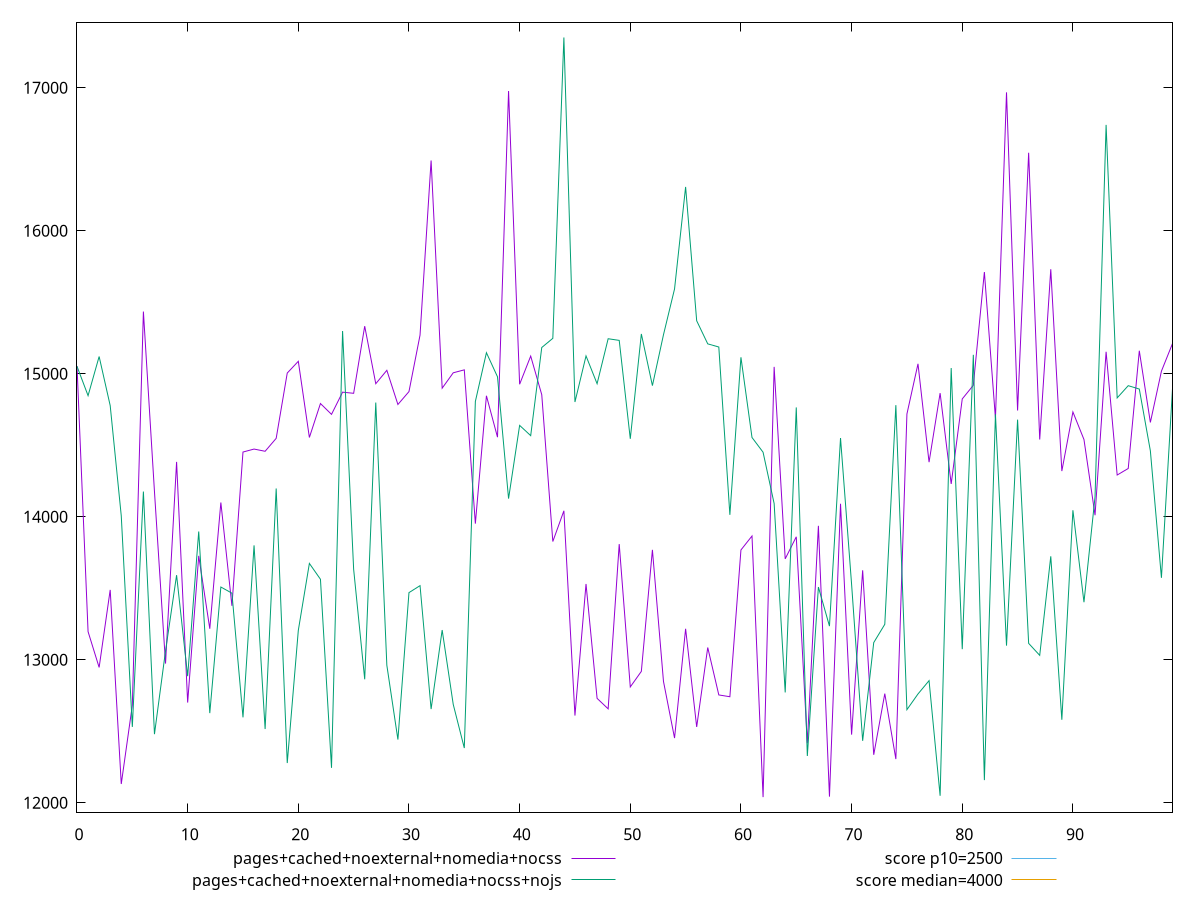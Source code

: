 reset

$pagesCachedNoexternalNomediaNocss <<EOF
0 15053.742499999998
1 13195.956
2 12945.763000000003
3 13487.918999999998
4 12130.526
5 12681.467999999997
6 15434.142499999996
7 14175.483499999998
8 12972.696499999998
9 14382.992999999999
10 12699.889500000001
11 13725.7565
12 13216.069
13 14098.881
14 13376.4565
15 14451.884000000004
16 14472.751999999999
17 14457.193499999998
18 14547.709000000003
19 15004.296000000004
20 15086.464999999997
21 14553.854
22 14791.129
23 14715.445000000002
24 14870.660500000002
25 14862.614
26 15332.001999999997
27 14929.751
28 15023.400999999998
29 14784.486999999997
30 14874.626000000002
31 15269.559000000001
32 16490.592
33 14898.509000000002
34 15006.1045
35 15026.658500000005
36 13951.262499999997
37 14845.382500000002
38 14555.811000000002
39 16976.718999999997
40 14925.875000000002
41 15122.931999999997
42 14852.8875
43 13826.125000000004
44 14041.027999999998
45 12609.082999999999
46 13529.039
47 12729.286499999998
48 12656.016499999998
49 13808.258000000002
50 12809.201999999997
51 12918.166999999998
52 13767.697499999998
53 12847.8535
54 12451.666000000001
55 13216.0285
56 12529.605
57 13084.816000000003
58 12753.285
59 12740.733
60 13767.047999999999
61 13864.755500000001
62 12038.505500000001
63 15047.608
64 13704.901500000004
65 13859.132
66 12415.879
67 13935.873
68 12042.198
69 14090.172
70 12475.770999999999
71 13624.8965
72 12334.781000000003
73 12762.338
74 12304.824999999999
75 14717.923000000003
76 15068.787500000002
77 14381.074000000002
78 14864.039499999999
79 14228.852999999996
80 14823.346000000001
81 14918.589500000002
82 15710.640000000003
83 14687.273000000001
84 16967.254
85 14742.164999999999
86 16544.929
87 14539.605
88 15730.177
89 14318.826499999996
90 14732.158
91 14539.489500000001
92 14010.157
93 15152.914999999999
94 14291.241
95 14337.035
96 15160.235499999999
97 14659.0615
98 15017.468999999997
99 15210.571499999998
EOF

$pagesCachedNoexternalNomediaNocssNojs <<EOF
0 15051.321000000002
1 14846.119
2 15119.891500000002
3 14776.569
4 14005.6785
5 12529.817
6 14175.744000000002
7 12478.928500000002
8 13060.902999999998
9 13590.883000000003
10 12884.439999999999
11 13896.394999999999
12 12626.047
13 13507.893500000006
14 13464.880999999998
15 12596.5965
16 13799.096999999998
17 12514.973999999998
18 14196.7765
19 12276.883499999998
20 13204.597000000003
21 13672.997999999998
22 13562.177
23 12243.374
24 15298.312000000002
25 13632.236499999999
26 12862.749
27 14797.994999999999
28 12961.030499999999
29 12441.182000000003
30 13468.812
31 13517.591
32 12654.399500000003
33 13207.103500000001
34 12687.259500000002
35 12381.900999999998
36 14805.595499999996
37 15146.5155
38 14978.050499999998
39 14126.1465
40 14638.346500000001
41 14566.495499999999
42 15182.937500000002
43 15247.133999999995
44 17350.9095
45 14801.805500000002
46 15124.0765
47 14929.663000000004
48 15244.237999999998
49 15232.715
50 14544.465
51 15277.7285
52 14916.324500000002
53 15272.1045
54 15592.589999999997
55 16305.981499999998
56 15369.931499999999
57 15208.381999999998
58 15186.390499999998
59 14012.783000000001
60 15114.5335
61 14553.662
62 14450.527500000002
63 14091.669999999998
64 12770.802
65 14763.745000000003
66 12326.356000000003
67 13507.811000000002
68 13234.5625
69 14549.701500000003
70 13526.878499999997
71 12432.476999999999
72 13119.359
73 13247.234499999999
74 14779.940499999999
75 12650.340999999999
76 12760.063000000002
77 12853.261000000002
78 12048.002000000002
79 15039.27
80 13073.442
81 15131.813500000002
82 12157.670000000002
83 14716.266499999998
84 13097.963499999998
85 14678.38
86 13113.989000000001
87 13030.064
88 13722.616
89 12579.732
90 14044.905999999999
91 13401.627
92 14138.475
93 16739.532
94 14830.4745
95 14915.996999999996
96 14892.3255
97 14460.278
98 13572.398000000001
99 14895.206
EOF

set key outside below
set xrange [0:99]
set yrange [11932.257420000002:17457.157580000003]
set trange [11932.257420000002:17457.157580000003]
set terminal svg size 640, 520 enhanced background rgb 'white'
set output "reprap/largest-contentful-paint/comparison/line/4_vs_5.svg"

plot $pagesCachedNoexternalNomediaNocss title "pages+cached+noexternal+nomedia+nocss" with line, \
     $pagesCachedNoexternalNomediaNocssNojs title "pages+cached+noexternal+nomedia+nocss+nojs" with line, \
     2500 title "score p10=2500", \
     4000 title "score median=4000"

reset
